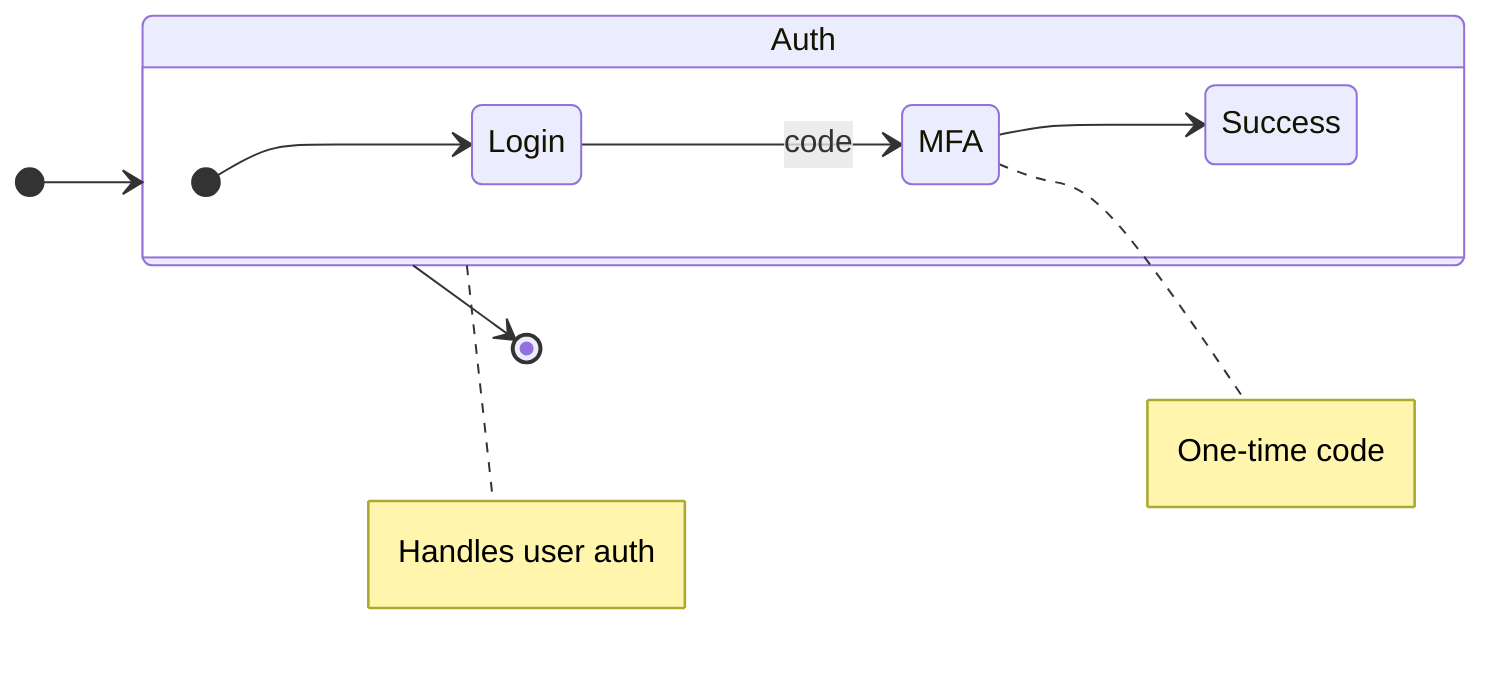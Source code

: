 stateDiagram-v2
direction LR
state Auth {
  [*] --> Login
  Login --> MFA : code
  MFA --> Success
}
[*] --> Auth
Auth --> [*]
Note right of Auth: Handles user auth
Note right of MFA: One-time code